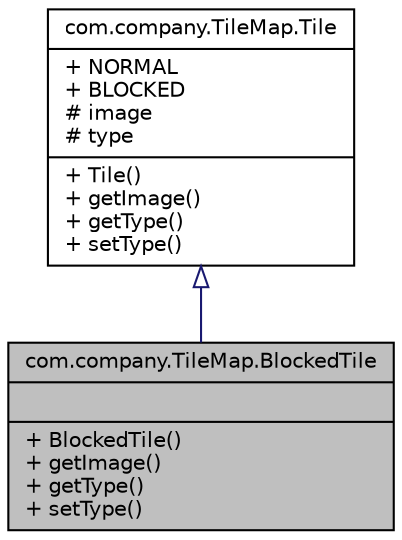 digraph "com.company.TileMap.BlockedTile"
{
 // LATEX_PDF_SIZE
  edge [fontname="Helvetica",fontsize="10",labelfontname="Helvetica",labelfontsize="10"];
  node [fontname="Helvetica",fontsize="10",shape=record];
  Node1 [label="{com.company.TileMap.BlockedTile\n||+ BlockedTile()\l+ getImage()\l+ getType()\l+ setType()\l}",height=0.2,width=0.4,color="black", fillcolor="grey75", style="filled", fontcolor="black",tooltip="Clasa care descrie Tile-ul BLOCKED."];
  Node2 -> Node1 [dir="back",color="midnightblue",fontsize="10",style="solid",arrowtail="onormal",fontname="Helvetica"];
  Node2 [label="{com.company.TileMap.Tile\n|+ NORMAL\l+ BLOCKED\l# image\l# type\l|+ Tile()\l+ getImage()\l+ getType()\l+ setType()\l}",height=0.2,width=0.4,color="black", fillcolor="white", style="filled",URL="$classcom_1_1company_1_1_tile_map_1_1_tile.html",tooltip="Realizeaza un Tile generic ce va fi generat cu ajutorul fabricii de Tile-uri."];
}
